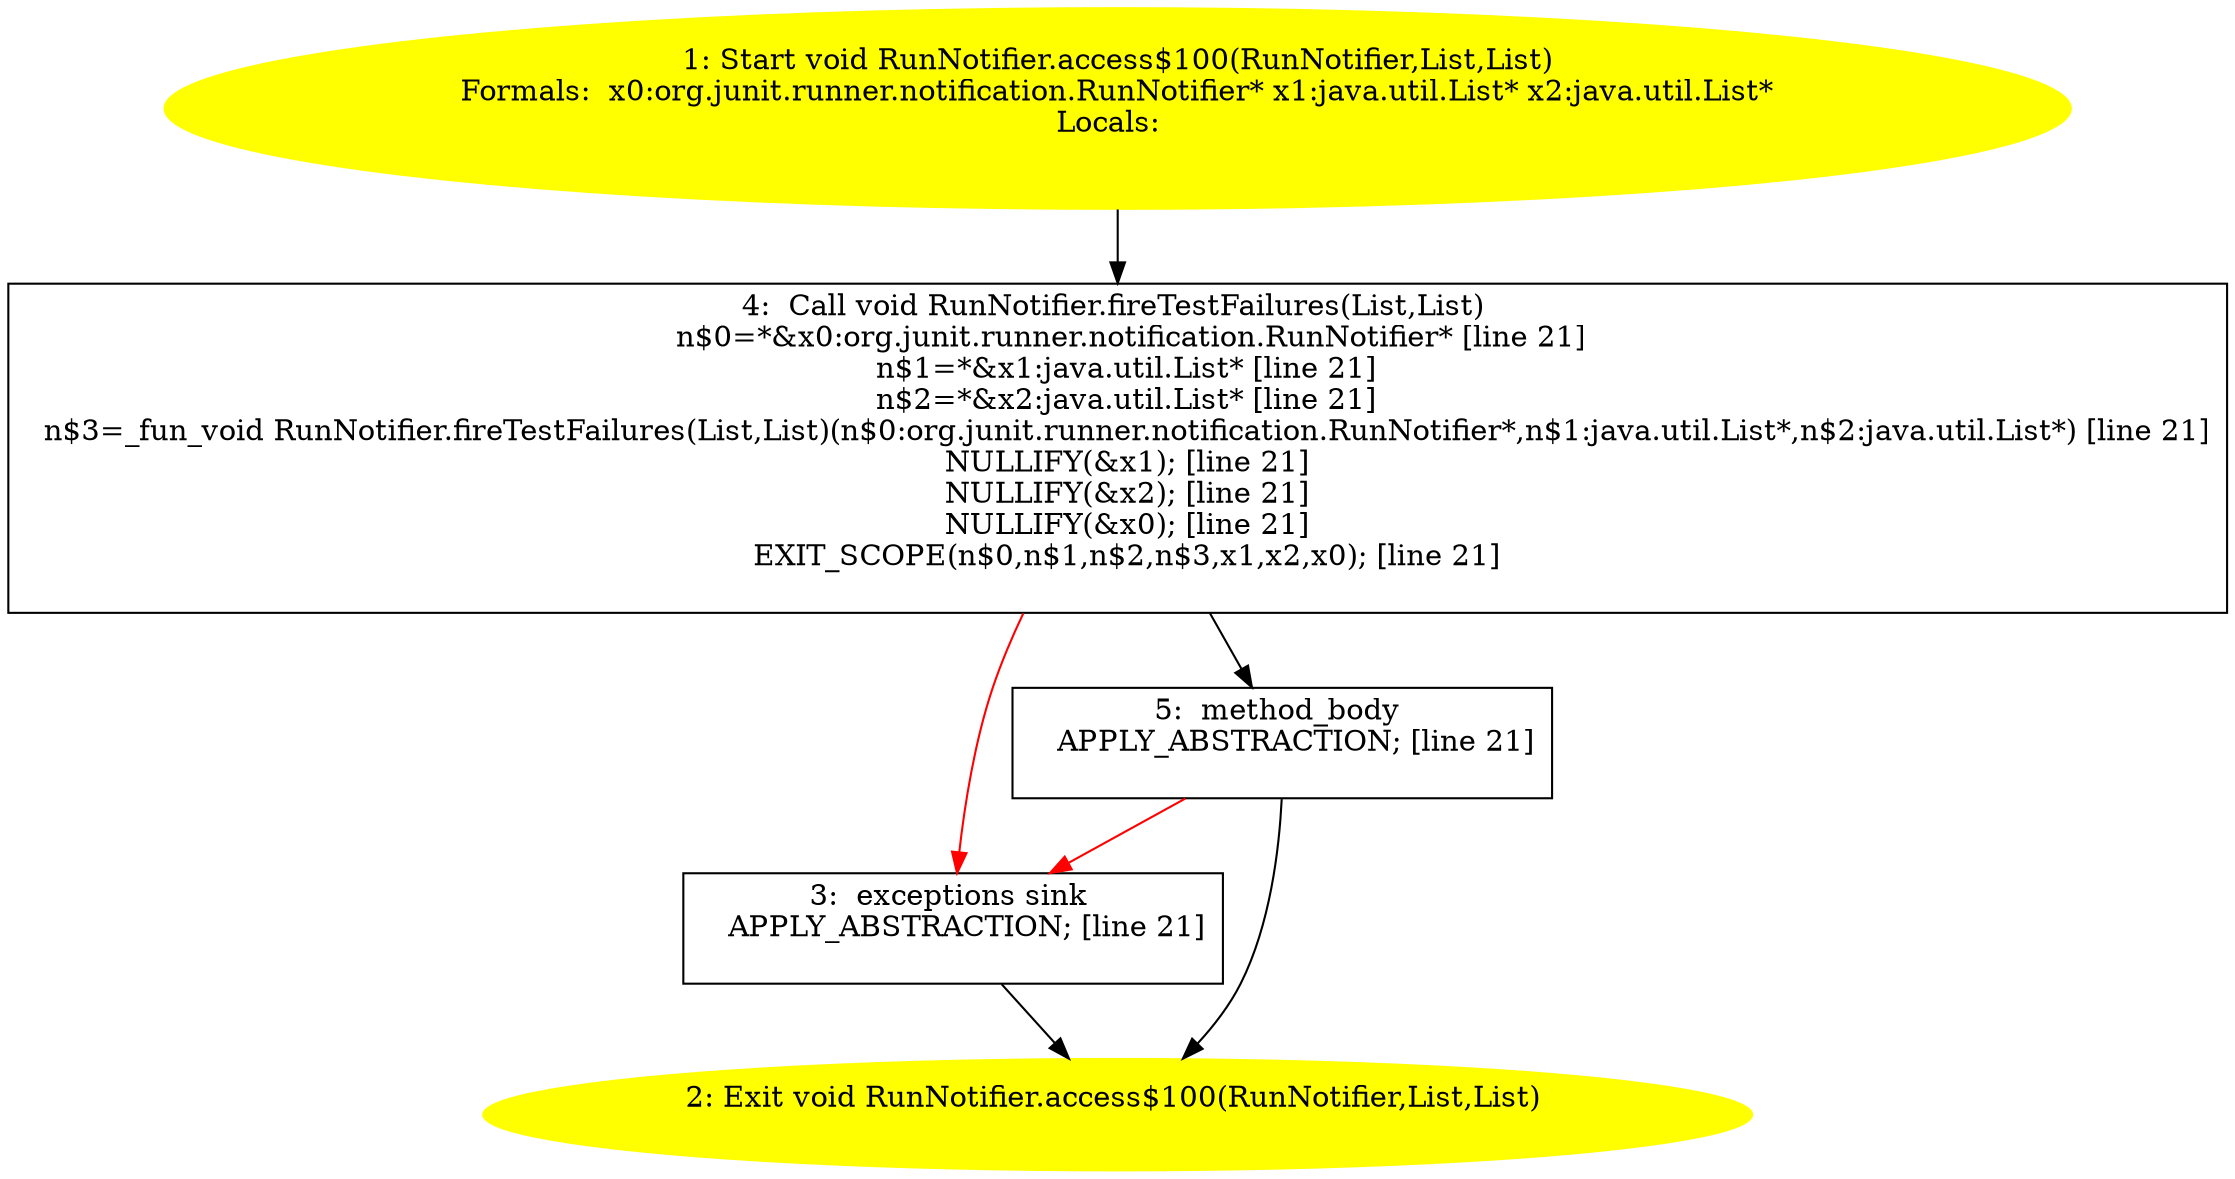 /* @generated */
digraph cfg {
"org.junit.runner.notification.RunNotifier.access$100(org.junit.runner.notification.RunNotifier,java..d82e603e724e35ca6b0858791b7dccdb_1" [label="1: Start void RunNotifier.access$100(RunNotifier,List,List)\nFormals:  x0:org.junit.runner.notification.RunNotifier* x1:java.util.List* x2:java.util.List*\nLocals:  \n  " color=yellow style=filled]
	

	 "org.junit.runner.notification.RunNotifier.access$100(org.junit.runner.notification.RunNotifier,java..d82e603e724e35ca6b0858791b7dccdb_1" -> "org.junit.runner.notification.RunNotifier.access$100(org.junit.runner.notification.RunNotifier,java..d82e603e724e35ca6b0858791b7dccdb_4" ;
"org.junit.runner.notification.RunNotifier.access$100(org.junit.runner.notification.RunNotifier,java..d82e603e724e35ca6b0858791b7dccdb_2" [label="2: Exit void RunNotifier.access$100(RunNotifier,List,List) \n  " color=yellow style=filled]
	

"org.junit.runner.notification.RunNotifier.access$100(org.junit.runner.notification.RunNotifier,java..d82e603e724e35ca6b0858791b7dccdb_3" [label="3:  exceptions sink \n   APPLY_ABSTRACTION; [line 21]\n " shape="box"]
	

	 "org.junit.runner.notification.RunNotifier.access$100(org.junit.runner.notification.RunNotifier,java..d82e603e724e35ca6b0858791b7dccdb_3" -> "org.junit.runner.notification.RunNotifier.access$100(org.junit.runner.notification.RunNotifier,java..d82e603e724e35ca6b0858791b7dccdb_2" ;
"org.junit.runner.notification.RunNotifier.access$100(org.junit.runner.notification.RunNotifier,java..d82e603e724e35ca6b0858791b7dccdb_4" [label="4:  Call void RunNotifier.fireTestFailures(List,List) \n   n$0=*&x0:org.junit.runner.notification.RunNotifier* [line 21]\n  n$1=*&x1:java.util.List* [line 21]\n  n$2=*&x2:java.util.List* [line 21]\n  n$3=_fun_void RunNotifier.fireTestFailures(List,List)(n$0:org.junit.runner.notification.RunNotifier*,n$1:java.util.List*,n$2:java.util.List*) [line 21]\n  NULLIFY(&x1); [line 21]\n  NULLIFY(&x2); [line 21]\n  NULLIFY(&x0); [line 21]\n  EXIT_SCOPE(n$0,n$1,n$2,n$3,x1,x2,x0); [line 21]\n " shape="box"]
	

	 "org.junit.runner.notification.RunNotifier.access$100(org.junit.runner.notification.RunNotifier,java..d82e603e724e35ca6b0858791b7dccdb_4" -> "org.junit.runner.notification.RunNotifier.access$100(org.junit.runner.notification.RunNotifier,java..d82e603e724e35ca6b0858791b7dccdb_5" ;
	 "org.junit.runner.notification.RunNotifier.access$100(org.junit.runner.notification.RunNotifier,java..d82e603e724e35ca6b0858791b7dccdb_4" -> "org.junit.runner.notification.RunNotifier.access$100(org.junit.runner.notification.RunNotifier,java..d82e603e724e35ca6b0858791b7dccdb_3" [color="red" ];
"org.junit.runner.notification.RunNotifier.access$100(org.junit.runner.notification.RunNotifier,java..d82e603e724e35ca6b0858791b7dccdb_5" [label="5:  method_body \n   APPLY_ABSTRACTION; [line 21]\n " shape="box"]
	

	 "org.junit.runner.notification.RunNotifier.access$100(org.junit.runner.notification.RunNotifier,java..d82e603e724e35ca6b0858791b7dccdb_5" -> "org.junit.runner.notification.RunNotifier.access$100(org.junit.runner.notification.RunNotifier,java..d82e603e724e35ca6b0858791b7dccdb_2" ;
	 "org.junit.runner.notification.RunNotifier.access$100(org.junit.runner.notification.RunNotifier,java..d82e603e724e35ca6b0858791b7dccdb_5" -> "org.junit.runner.notification.RunNotifier.access$100(org.junit.runner.notification.RunNotifier,java..d82e603e724e35ca6b0858791b7dccdb_3" [color="red" ];
}
